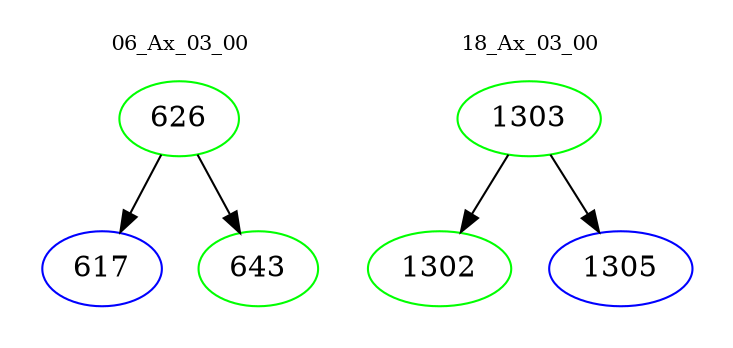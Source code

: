 digraph{
subgraph cluster_0 {
color = white
label = "06_Ax_03_00";
fontsize=10;
T0_626 [label="626", color="green"]
T0_626 -> T0_617 [color="black"]
T0_617 [label="617", color="blue"]
T0_626 -> T0_643 [color="black"]
T0_643 [label="643", color="green"]
}
subgraph cluster_1 {
color = white
label = "18_Ax_03_00";
fontsize=10;
T1_1303 [label="1303", color="green"]
T1_1303 -> T1_1302 [color="black"]
T1_1302 [label="1302", color="green"]
T1_1303 -> T1_1305 [color="black"]
T1_1305 [label="1305", color="blue"]
}
}
